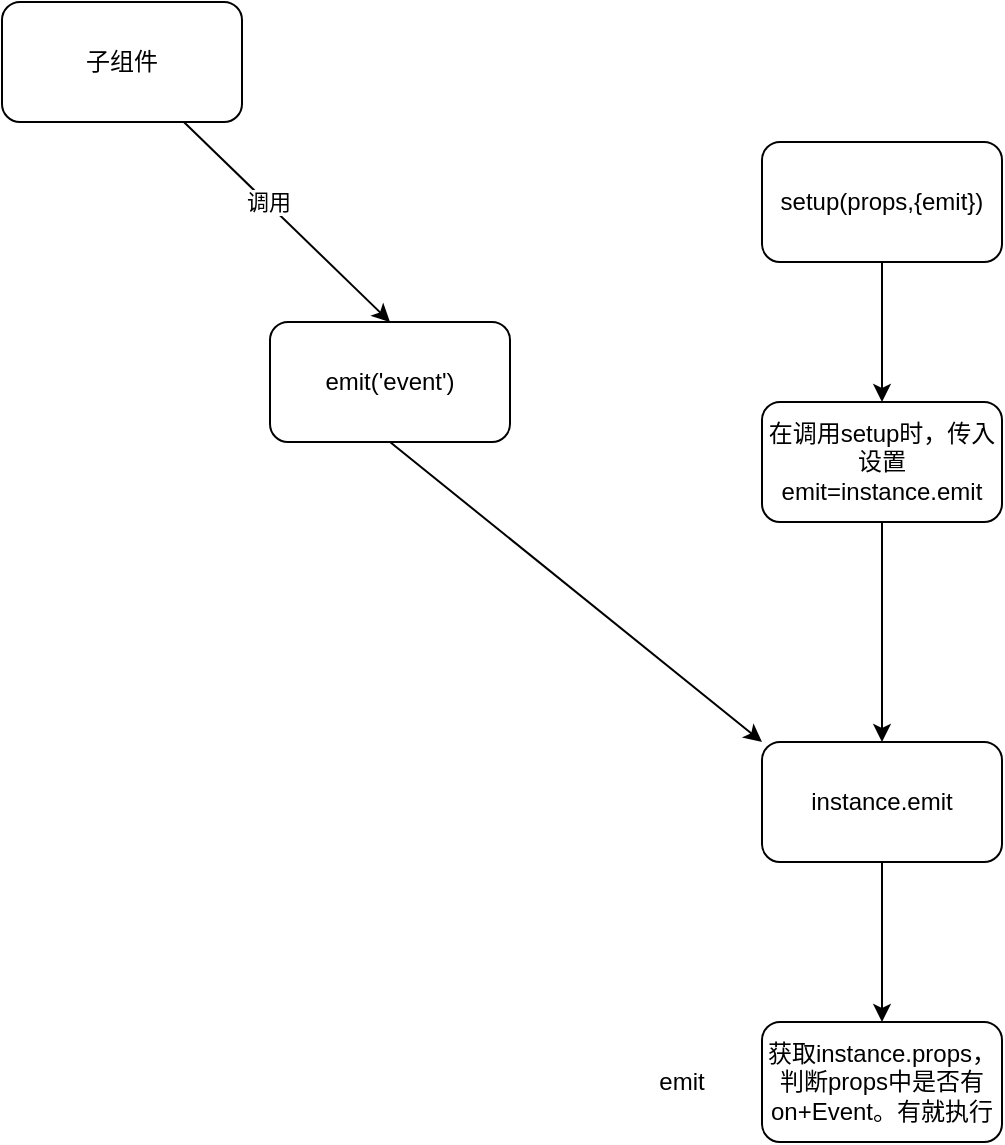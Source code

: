 <mxfile>
    <diagram id="U2eQqEhMYgI6Uc6x_PEv" name="第 1 页">
        <mxGraphModel dx="1127" dy="792" grid="1" gridSize="10" guides="1" tooltips="1" connect="1" arrows="1" fold="1" page="1" pageScale="1" pageWidth="827" pageHeight="1169" math="0" shadow="0">
            <root>
                <mxCell id="0"/>
                <mxCell id="1" parent="0"/>
                <mxCell id="7" style="edgeStyle=none;html=1;exitX=0.5;exitY=1;exitDx=0;exitDy=0;entryX=0;entryY=0;entryDx=0;entryDy=0;" edge="1" parent="1" source="2" target="11">
                    <mxGeometry relative="1" as="geometry">
                        <mxPoint x="354" y="420" as="targetPoint"/>
                    </mxGeometry>
                </mxCell>
                <mxCell id="2" value="emit('event')" style="rounded=1;whiteSpace=wrap;html=1;" vertex="1" parent="1">
                    <mxGeometry x="294" y="260" width="120" height="60" as="geometry"/>
                </mxCell>
                <mxCell id="4" style="edgeStyle=none;html=1;entryX=0.5;entryY=0;entryDx=0;entryDy=0;" edge="1" parent="1" source="3" target="2">
                    <mxGeometry relative="1" as="geometry"/>
                </mxCell>
                <mxCell id="5" value="调用" style="edgeLabel;html=1;align=center;verticalAlign=middle;resizable=0;points=[];" vertex="1" connectable="0" parent="4">
                    <mxGeometry x="-0.192" y="1" relative="1" as="geometry">
                        <mxPoint as="offset"/>
                    </mxGeometry>
                </mxCell>
                <mxCell id="3" value="子组件" style="rounded=1;whiteSpace=wrap;html=1;" vertex="1" parent="1">
                    <mxGeometry x="160" y="100" width="120" height="60" as="geometry"/>
                </mxCell>
                <mxCell id="13" style="edgeStyle=none;html=1;exitX=0.5;exitY=1;exitDx=0;exitDy=0;entryX=0.5;entryY=0;entryDx=0;entryDy=0;" edge="1" parent="1" source="8" target="10">
                    <mxGeometry relative="1" as="geometry"/>
                </mxCell>
                <mxCell id="8" value="setup(props,{emit})" style="rounded=1;whiteSpace=wrap;html=1;" vertex="1" parent="1">
                    <mxGeometry x="540" y="170" width="120" height="60" as="geometry"/>
                </mxCell>
                <mxCell id="14" style="edgeStyle=none;html=1;exitX=0.5;exitY=1;exitDx=0;exitDy=0;entryX=0.5;entryY=0;entryDx=0;entryDy=0;" edge="1" parent="1" source="10" target="11">
                    <mxGeometry relative="1" as="geometry"/>
                </mxCell>
                <mxCell id="10" value="在调用setup时，传入设置emit=instance.emit" style="rounded=1;whiteSpace=wrap;html=1;" vertex="1" parent="1">
                    <mxGeometry x="540" y="300" width="120" height="60" as="geometry"/>
                </mxCell>
                <mxCell id="16" style="edgeStyle=none;html=1;exitX=0.5;exitY=1;exitDx=0;exitDy=0;entryX=0.5;entryY=0;entryDx=0;entryDy=0;" edge="1" parent="1" source="11" target="15">
                    <mxGeometry relative="1" as="geometry"/>
                </mxCell>
                <mxCell id="11" value="instance.emit" style="rounded=1;whiteSpace=wrap;html=1;" vertex="1" parent="1">
                    <mxGeometry x="540" y="470" width="120" height="60" as="geometry"/>
                </mxCell>
                <mxCell id="15" value="获取instance.props，判断props中是否有on+Event。有就执行" style="rounded=1;whiteSpace=wrap;html=1;" vertex="1" parent="1">
                    <mxGeometry x="540" y="610" width="120" height="60" as="geometry"/>
                </mxCell>
                <mxCell id="17" value="emit" style="text;html=1;strokeColor=none;fillColor=none;align=center;verticalAlign=middle;whiteSpace=wrap;rounded=0;" vertex="1" parent="1">
                    <mxGeometry x="470" y="625" width="60" height="30" as="geometry"/>
                </mxCell>
            </root>
        </mxGraphModel>
    </diagram>
</mxfile>